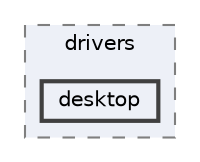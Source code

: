 digraph "nuli_avionics_flight_software/platformio_nuli_avionics_flight_software/src/drivers/desktop"
{
 // LATEX_PDF_SIZE
  bgcolor="transparent";
  edge [fontname=Helvetica,fontsize=10,labelfontname=Helvetica,labelfontsize=10];
  node [fontname=Helvetica,fontsize=10,shape=box,height=0.2,width=0.4];
  compound=true
  subgraph clusterdir_2007717ffe691f1c671b4a1c55a66eb5 {
    graph [ bgcolor="#edf0f7", pencolor="grey50", label="drivers", fontname=Helvetica,fontsize=10 style="filled,dashed", URL="dir_2007717ffe691f1c671b4a1c55a66eb5.html",tooltip=""]
  dir_250592aad0fe7fb89b0c8becbd1bf8f9 [label="desktop", fillcolor="#edf0f7", color="grey25", style="filled,bold", URL="dir_250592aad0fe7fb89b0c8becbd1bf8f9.html",tooltip=""];
  }
}
